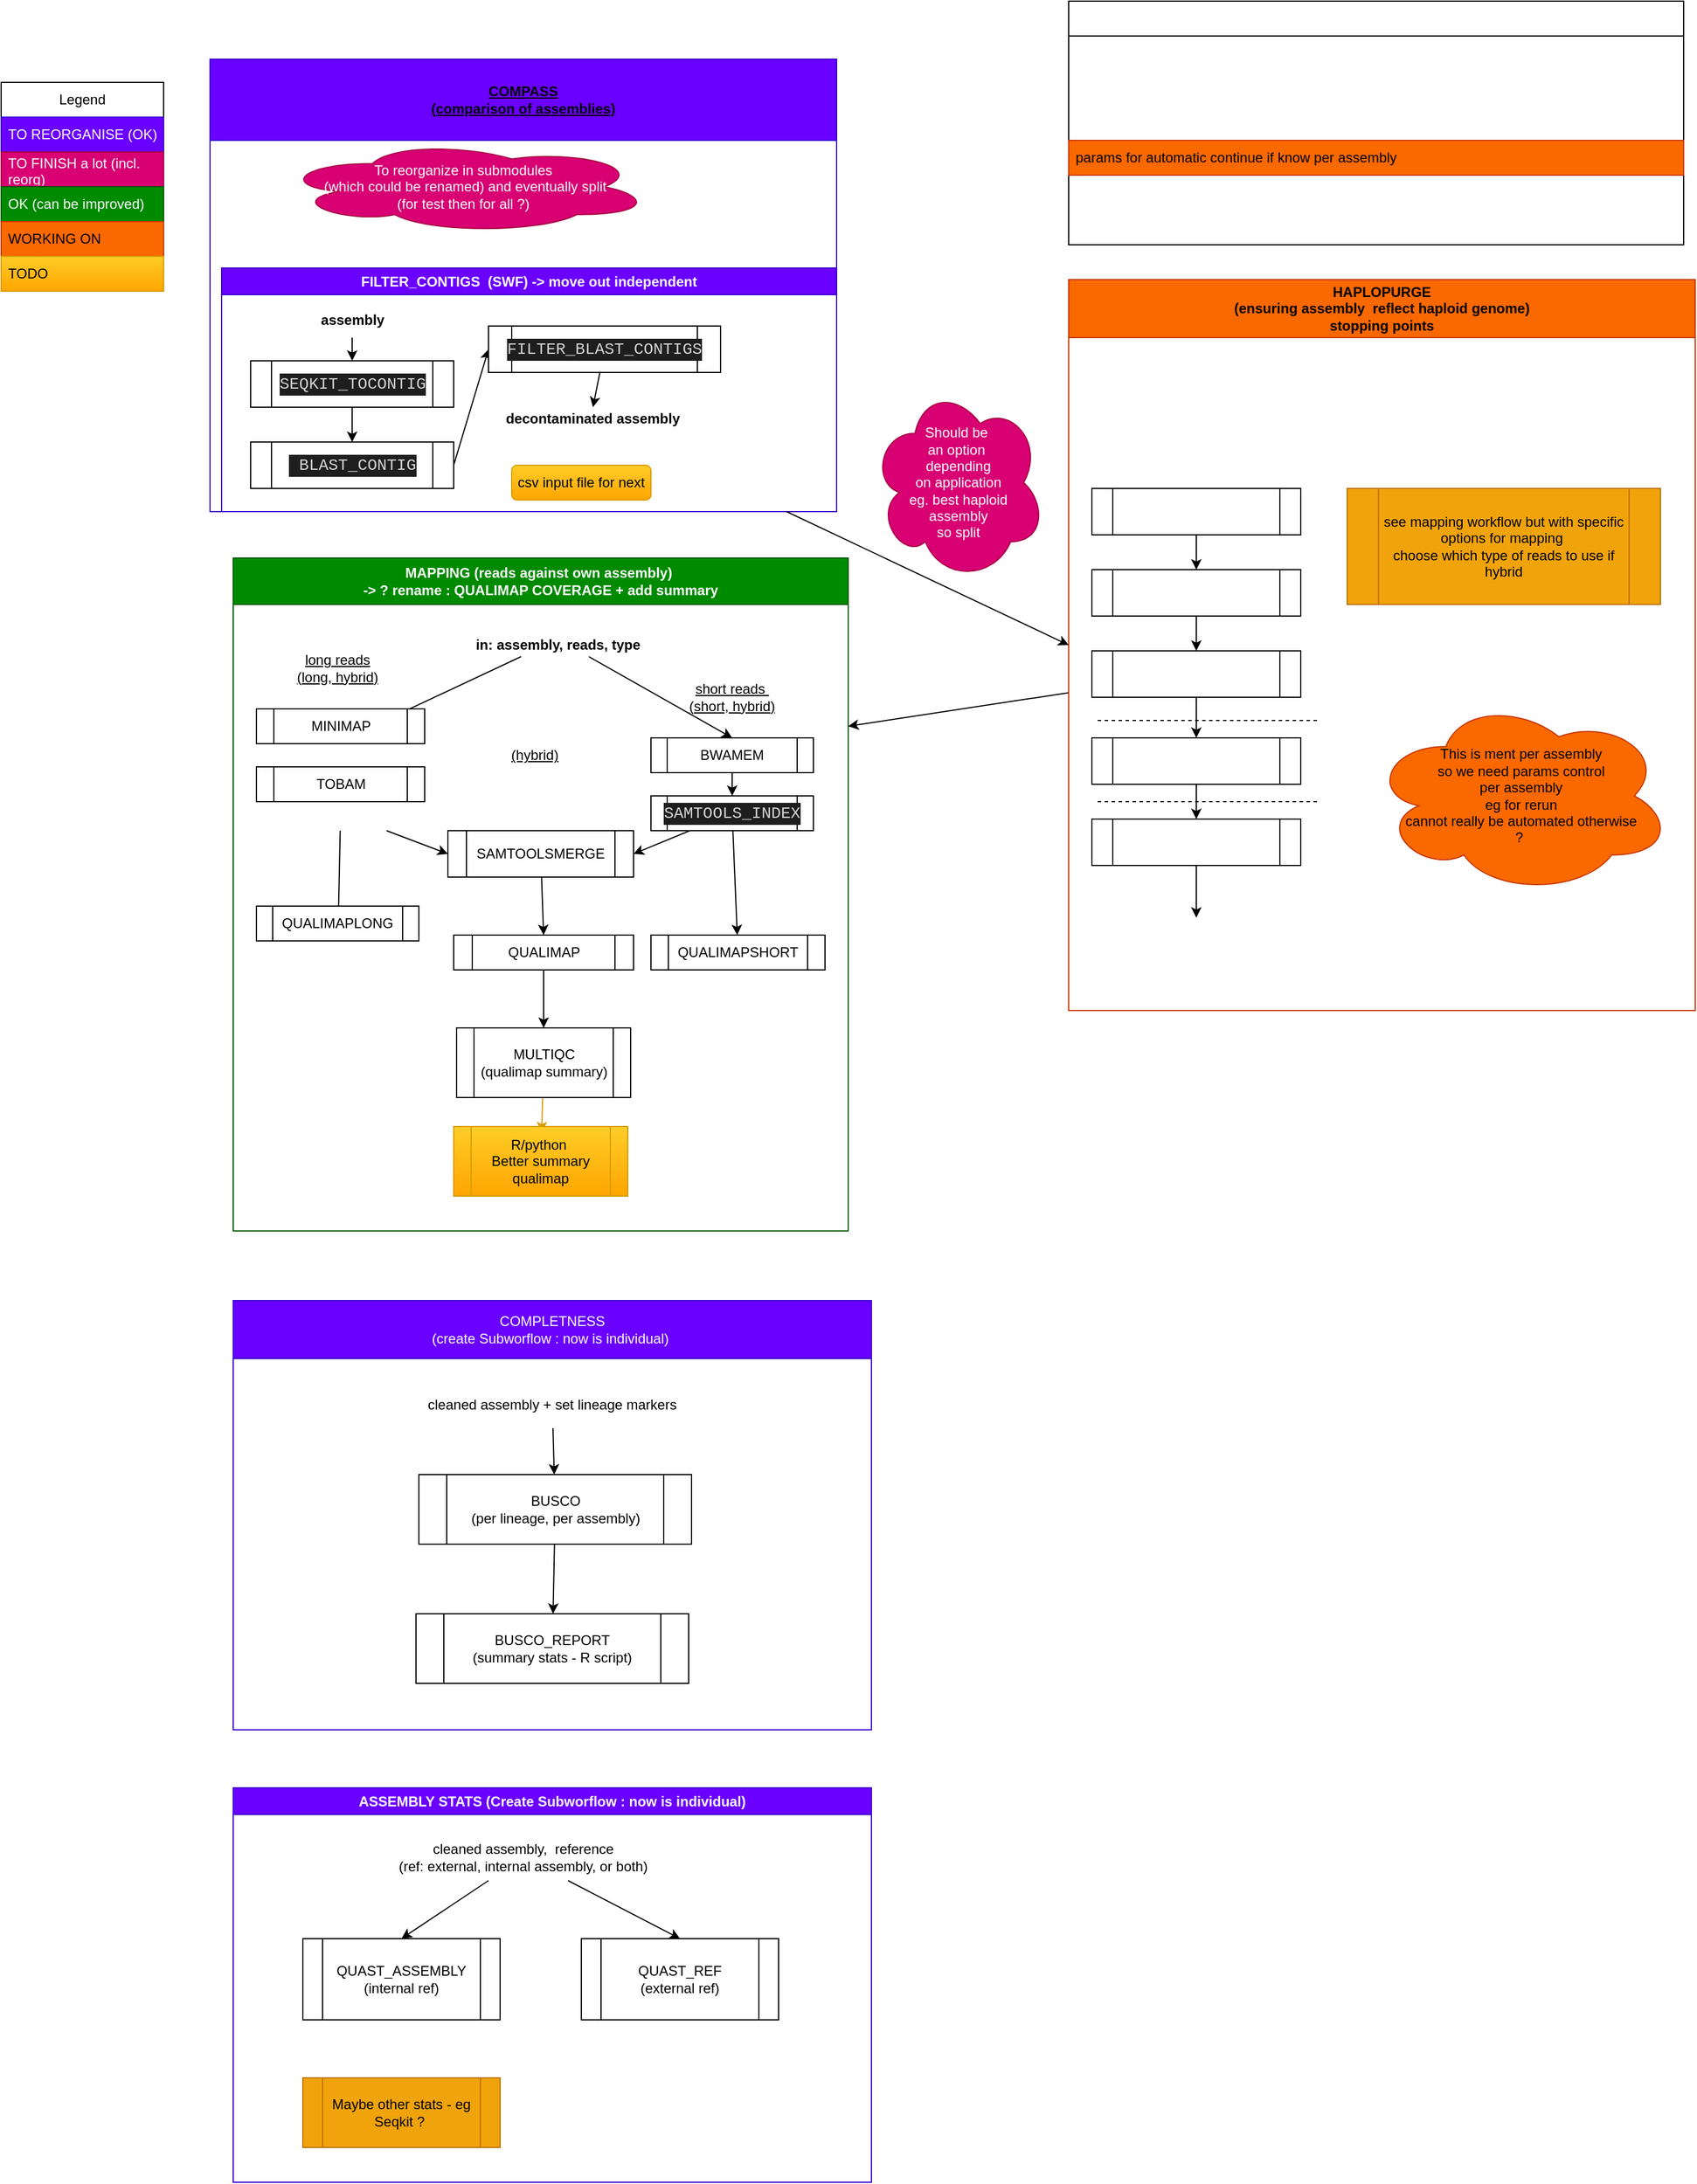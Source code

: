 <mxfile>
    <diagram id="0tsEp725kj-t5oQBbroY" name="old_reorg">
        <mxGraphModel dx="1072" dy="1725" grid="1" gridSize="10" guides="1" tooltips="1" connect="1" arrows="1" fold="1" page="1" pageScale="1" pageWidth="850" pageHeight="1100" math="0" shadow="0">
            <root>
                <mxCell id="0"/>
                <mxCell id="1" parent="0"/>
                <mxCell id="ak6tDQHbcCzLvc6vbsWF-53" value="Legend" style="swimlane;fontStyle=0;childLayout=stackLayout;horizontal=1;startSize=30;horizontalStack=0;resizeParent=1;resizeParentMax=0;resizeLast=0;collapsible=1;marginBottom=0;whiteSpace=wrap;html=1;" parent="1" vertex="1">
                    <mxGeometry x="90" width="140" height="180" as="geometry"/>
                </mxCell>
                <mxCell id="ak6tDQHbcCzLvc6vbsWF-54" value="TO REORGANISE (OK)" style="text;strokeColor=#3700CC;fillColor=#6a00ff;align=left;verticalAlign=middle;spacingLeft=4;spacingRight=4;overflow=hidden;points=[[0,0.5],[1,0.5]];portConstraint=eastwest;rotatable=0;whiteSpace=wrap;html=1;fontColor=#ffffff;" parent="ak6tDQHbcCzLvc6vbsWF-53" vertex="1">
                    <mxGeometry y="30" width="140" height="30" as="geometry"/>
                </mxCell>
                <mxCell id="ak6tDQHbcCzLvc6vbsWF-55" value="TO FINISH a lot (incl. reorg)" style="text;strokeColor=#A50040;fillColor=#d80073;align=left;verticalAlign=middle;spacingLeft=4;spacingRight=4;overflow=hidden;points=[[0,0.5],[1,0.5]];portConstraint=eastwest;rotatable=0;whiteSpace=wrap;html=1;fontColor=#ffffff;" parent="ak6tDQHbcCzLvc6vbsWF-53" vertex="1">
                    <mxGeometry y="60" width="140" height="30" as="geometry"/>
                </mxCell>
                <mxCell id="ak6tDQHbcCzLvc6vbsWF-56" value="OK (can be improved)" style="text;strokeColor=#005700;fillColor=#008a00;align=left;verticalAlign=middle;spacingLeft=4;spacingRight=4;overflow=hidden;points=[[0,0.5],[1,0.5]];portConstraint=eastwest;rotatable=0;whiteSpace=wrap;html=1;fontColor=#ffffff;" parent="ak6tDQHbcCzLvc6vbsWF-53" vertex="1">
                    <mxGeometry y="90" width="140" height="30" as="geometry"/>
                </mxCell>
                <mxCell id="ak6tDQHbcCzLvc6vbsWF-57" value="WORKING ON" style="text;strokeColor=#C73500;fillColor=#fa6800;align=left;verticalAlign=middle;spacingLeft=4;spacingRight=4;overflow=hidden;points=[[0,0.5],[1,0.5]];portConstraint=eastwest;rotatable=0;whiteSpace=wrap;html=1;fontColor=#000000;" parent="ak6tDQHbcCzLvc6vbsWF-53" vertex="1">
                    <mxGeometry y="120" width="140" height="30" as="geometry"/>
                </mxCell>
                <mxCell id="ak6tDQHbcCzLvc6vbsWF-58" value="TODO" style="text;strokeColor=#d79b00;fillColor=#ffcd28;align=left;verticalAlign=middle;spacingLeft=4;spacingRight=4;overflow=hidden;points=[[0,0.5],[1,0.5]];portConstraint=eastwest;rotatable=0;whiteSpace=wrap;html=1;gradientColor=#ffa500;" parent="ak6tDQHbcCzLvc6vbsWF-53" vertex="1">
                    <mxGeometry y="150" width="140" height="30" as="geometry"/>
                </mxCell>
                <mxCell id="ak6tDQHbcCzLvc6vbsWF-59" value="COMPASS&lt;br&gt;(comparison of assemblies)" style="swimlane;whiteSpace=wrap;html=1;fillColor=#6a00ff;fontColor=#000000;strokeColor=#3700CC;startSize=70;fontStyle=5" parent="1" vertex="1">
                    <mxGeometry x="270" y="-20" width="540" height="390" as="geometry"/>
                </mxCell>
                <mxCell id="ak6tDQHbcCzLvc6vbsWF-60" value="FILTER_CONTIGS&amp;nbsp; (SWF) -&amp;gt; move out independent" style="swimlane;whiteSpace=wrap;html=1;fillColor=#6a00ff;fontColor=#ffffff;strokeColor=#3700CC;" parent="ak6tDQHbcCzLvc6vbsWF-59" vertex="1">
                    <mxGeometry x="10" y="180" width="530" height="210" as="geometry"/>
                </mxCell>
                <mxCell id="ak6tDQHbcCzLvc6vbsWF-61" style="edgeStyle=none;html=1;entryX=0;entryY=0.5;entryDx=0;entryDy=0;exitX=1;exitY=0.5;exitDx=0;exitDy=0;" parent="ak6tDQHbcCzLvc6vbsWF-60" source="ak6tDQHbcCzLvc6vbsWF-62" target="ak6tDQHbcCzLvc6vbsWF-66" edge="1">
                    <mxGeometry relative="1" as="geometry">
                        <Array as="points"/>
                    </mxGeometry>
                </mxCell>
                <mxCell id="ak6tDQHbcCzLvc6vbsWF-62" value="&lt;div style=&quot;color: rgb(212, 212, 212); background-color: rgb(30, 30, 30); font-family: Consolas, &amp;quot;Courier New&amp;quot;, monospace; font-size: 14px; line-height: 19px;&quot;&gt;&amp;nbsp;BLAST_CONTIG&lt;/div&gt;" style="shape=process;whiteSpace=wrap;html=1;backgroundOutline=1;" parent="ak6tDQHbcCzLvc6vbsWF-60" vertex="1">
                    <mxGeometry x="25" y="150" width="175" height="40" as="geometry"/>
                </mxCell>
                <mxCell id="ak6tDQHbcCzLvc6vbsWF-63" value="" style="edgeStyle=none;html=1;" parent="ak6tDQHbcCzLvc6vbsWF-60" source="ak6tDQHbcCzLvc6vbsWF-64" target="ak6tDQHbcCzLvc6vbsWF-62" edge="1">
                    <mxGeometry relative="1" as="geometry"/>
                </mxCell>
                <mxCell id="ak6tDQHbcCzLvc6vbsWF-64" value="&lt;div style=&quot;color: rgb(212, 212, 212); background-color: rgb(30, 30, 30); font-family: Consolas, &amp;quot;Courier New&amp;quot;, monospace; font-size: 14px; line-height: 19px;&quot;&gt;SEQKIT_TOCONTIG&lt;/div&gt;" style="shape=process;whiteSpace=wrap;html=1;backgroundOutline=1;" parent="ak6tDQHbcCzLvc6vbsWF-60" vertex="1">
                    <mxGeometry x="25" y="80" width="175" height="40" as="geometry"/>
                </mxCell>
                <mxCell id="ak6tDQHbcCzLvc6vbsWF-65" style="edgeStyle=none;html=1;entryX=0.5;entryY=0;entryDx=0;entryDy=0;" parent="ak6tDQHbcCzLvc6vbsWF-60" source="ak6tDQHbcCzLvc6vbsWF-66" target="ak6tDQHbcCzLvc6vbsWF-67" edge="1">
                    <mxGeometry relative="1" as="geometry"/>
                </mxCell>
                <mxCell id="ak6tDQHbcCzLvc6vbsWF-66" value="&lt;div style=&quot;color: rgb(212, 212, 212); background-color: rgb(30, 30, 30); font-family: Consolas, &amp;quot;Courier New&amp;quot;, monospace; font-size: 14px; line-height: 19px;&quot;&gt;FILTER_BLAST_CONTIGS&lt;/div&gt;" style="shape=process;whiteSpace=wrap;html=1;backgroundOutline=1;" parent="ak6tDQHbcCzLvc6vbsWF-60" vertex="1">
                    <mxGeometry x="230" y="50" width="200" height="40" as="geometry"/>
                </mxCell>
                <mxCell id="ak6tDQHbcCzLvc6vbsWF-67" value="decontaminated assembly" style="text;html=1;strokeColor=none;fillColor=none;align=center;verticalAlign=middle;whiteSpace=wrap;rounded=0;fontStyle=1" parent="ak6tDQHbcCzLvc6vbsWF-60" vertex="1">
                    <mxGeometry x="240" y="120" width="160" height="20" as="geometry"/>
                </mxCell>
                <mxCell id="ak6tDQHbcCzLvc6vbsWF-68" style="edgeStyle=none;html=1;entryX=0.5;entryY=0;entryDx=0;entryDy=0;" parent="ak6tDQHbcCzLvc6vbsWF-60" source="ak6tDQHbcCzLvc6vbsWF-69" target="ak6tDQHbcCzLvc6vbsWF-64" edge="1">
                    <mxGeometry relative="1" as="geometry"/>
                </mxCell>
                <mxCell id="ak6tDQHbcCzLvc6vbsWF-69" value="assembly" style="text;html=1;strokeColor=none;fillColor=none;align=center;verticalAlign=middle;whiteSpace=wrap;rounded=0;fontStyle=1" parent="ak6tDQHbcCzLvc6vbsWF-60" vertex="1">
                    <mxGeometry x="32.5" y="30" width="160" height="30" as="geometry"/>
                </mxCell>
                <mxCell id="ak6tDQHbcCzLvc6vbsWF-70" value="csv input file for next" style="rounded=1;whiteSpace=wrap;html=1;fillColor=#ffcd28;gradientColor=#ffa500;strokeColor=#d79b00;" parent="ak6tDQHbcCzLvc6vbsWF-60" vertex="1">
                    <mxGeometry x="250" y="170" width="120" height="30" as="geometry"/>
                </mxCell>
                <mxCell id="ak6tDQHbcCzLvc6vbsWF-71" value="To reorganize in submodules&amp;nbsp;&lt;br&gt;(which could be renamed) and eventually split&lt;br&gt;(for test then for all ?)&amp;nbsp;" style="ellipse;shape=cloud;whiteSpace=wrap;html=1;fillColor=#d80073;fontColor=#ffffff;strokeColor=#A50040;" parent="ak6tDQHbcCzLvc6vbsWF-59" vertex="1">
                    <mxGeometry x="60" y="70" width="320" height="80" as="geometry"/>
                </mxCell>
                <mxCell id="ak6tDQHbcCzLvc6vbsWF-72" value="MAPPING (reads against own assembly)&amp;nbsp; &lt;br&gt;-&amp;gt; ? rename : QUALIMAP COVERAGE + add summary" style="swimlane;whiteSpace=wrap;html=1;fillColor=#008a00;fontColor=#ffffff;strokeColor=#005700;startSize=40;" parent="1" vertex="1">
                    <mxGeometry x="290" y="410" width="530" height="580" as="geometry"/>
                </mxCell>
                <mxCell id="ak6tDQHbcCzLvc6vbsWF-73" value="" style="edgeStyle=none;html=1;entryX=0.558;entryY=-0.033;entryDx=0;entryDy=0;entryPerimeter=0;" parent="ak6tDQHbcCzLvc6vbsWF-72" edge="1">
                    <mxGeometry relative="1" as="geometry">
                        <mxPoint x="248.023" y="85" as="sourcePoint"/>
                        <mxPoint x="100.91" y="154.01" as="targetPoint"/>
                    </mxGeometry>
                </mxCell>
                <mxCell id="ak6tDQHbcCzLvc6vbsWF-74" style="edgeStyle=none;html=1;entryX=0.5;entryY=0;entryDx=0;entryDy=0;" parent="ak6tDQHbcCzLvc6vbsWF-72" target="ak6tDQHbcCzLvc6vbsWF-84" edge="1">
                    <mxGeometry relative="1" as="geometry">
                        <mxPoint x="306.471" y="85" as="sourcePoint"/>
                    </mxGeometry>
                </mxCell>
                <mxCell id="ak6tDQHbcCzLvc6vbsWF-75" value="in: assembly, reads, type" style="text;html=1;strokeColor=none;fillColor=none;align=center;verticalAlign=middle;whiteSpace=wrap;rounded=0;fontStyle=1" parent="ak6tDQHbcCzLvc6vbsWF-72" vertex="1">
                    <mxGeometry x="200" y="60" width="160" height="30" as="geometry"/>
                </mxCell>
                <mxCell id="ak6tDQHbcCzLvc6vbsWF-76" value="" style="edgeStyle=none;html=1;" parent="ak6tDQHbcCzLvc6vbsWF-72" edge="1">
                    <mxGeometry relative="1" as="geometry">
                        <mxPoint x="92.5" y="185" as="sourcePoint"/>
                        <mxPoint x="92.5" y="205" as="targetPoint"/>
                    </mxGeometry>
                </mxCell>
                <mxCell id="ak6tDQHbcCzLvc6vbsWF-77" value="MINIMAP" style="shape=process;whiteSpace=wrap;html=1;backgroundOutline=1;" parent="ak6tDQHbcCzLvc6vbsWF-72" vertex="1">
                    <mxGeometry x="20" y="130" width="145" height="30" as="geometry"/>
                </mxCell>
                <mxCell id="ak6tDQHbcCzLvc6vbsWF-78" value="long reads &lt;br&gt;(long, hybrid)" style="text;html=1;strokeColor=none;fillColor=none;align=center;verticalAlign=middle;whiteSpace=wrap;rounded=0;fontStyle=4" parent="ak6tDQHbcCzLvc6vbsWF-72" vertex="1">
                    <mxGeometry x="20" y="80" width="140" height="30" as="geometry"/>
                </mxCell>
                <mxCell id="ak6tDQHbcCzLvc6vbsWF-79" value="short reads&amp;nbsp;&lt;br&gt;(short, hybrid)" style="text;html=1;strokeColor=none;fillColor=none;align=center;verticalAlign=middle;whiteSpace=wrap;rounded=0;fontStyle=4" parent="ak6tDQHbcCzLvc6vbsWF-72" vertex="1">
                    <mxGeometry x="370" y="105" width="120" height="30" as="geometry"/>
                </mxCell>
                <mxCell id="ak6tDQHbcCzLvc6vbsWF-80" style="edgeStyle=none;html=1;entryX=0;entryY=0.5;entryDx=0;entryDy=0;" parent="ak6tDQHbcCzLvc6vbsWF-72" target="ak6tDQHbcCzLvc6vbsWF-89" edge="1">
                    <mxGeometry relative="1" as="geometry">
                        <mxPoint x="132.143" y="235" as="sourcePoint"/>
                    </mxGeometry>
                </mxCell>
                <mxCell id="ak6tDQHbcCzLvc6vbsWF-81" style="edgeStyle=none;html=1;" parent="ak6tDQHbcCzLvc6vbsWF-72" edge="1">
                    <mxGeometry relative="1" as="geometry">
                        <mxPoint x="92.188" y="235" as="sourcePoint"/>
                        <mxPoint x="90.312" y="325" as="targetPoint"/>
                    </mxGeometry>
                </mxCell>
                <mxCell id="ak6tDQHbcCzLvc6vbsWF-82" value="TOBAM" style="shape=process;whiteSpace=wrap;html=1;backgroundOutline=1;" parent="ak6tDQHbcCzLvc6vbsWF-72" vertex="1">
                    <mxGeometry x="20" y="180" width="145" height="30" as="geometry"/>
                </mxCell>
                <mxCell id="ak6tDQHbcCzLvc6vbsWF-83" value="" style="edgeStyle=none;html=1;" parent="ak6tDQHbcCzLvc6vbsWF-72" source="ak6tDQHbcCzLvc6vbsWF-84" target="ak6tDQHbcCzLvc6vbsWF-87" edge="1">
                    <mxGeometry relative="1" as="geometry"/>
                </mxCell>
                <mxCell id="ak6tDQHbcCzLvc6vbsWF-84" value="BWAMEM" style="shape=process;whiteSpace=wrap;html=1;backgroundOutline=1;" parent="ak6tDQHbcCzLvc6vbsWF-72" vertex="1">
                    <mxGeometry x="360" y="155" width="140" height="30" as="geometry"/>
                </mxCell>
                <mxCell id="ak6tDQHbcCzLvc6vbsWF-85" style="edgeStyle=none;html=1;entryX=1;entryY=0.5;entryDx=0;entryDy=0;" parent="ak6tDQHbcCzLvc6vbsWF-72" source="ak6tDQHbcCzLvc6vbsWF-87" target="ak6tDQHbcCzLvc6vbsWF-89" edge="1">
                    <mxGeometry relative="1" as="geometry"/>
                </mxCell>
                <mxCell id="ak6tDQHbcCzLvc6vbsWF-86" style="edgeStyle=none;html=1;" parent="ak6tDQHbcCzLvc6vbsWF-72" source="ak6tDQHbcCzLvc6vbsWF-87" edge="1">
                    <mxGeometry relative="1" as="geometry">
                        <mxPoint x="434.375" y="325" as="targetPoint"/>
                    </mxGeometry>
                </mxCell>
                <mxCell id="ak6tDQHbcCzLvc6vbsWF-87" value="&lt;div style=&quot;color: rgb(212, 212, 212); background-color: rgb(30, 30, 30); font-family: Consolas, &amp;quot;Courier New&amp;quot;, monospace; font-size: 14px; line-height: 19px;&quot;&gt;SAMTOOLS_INDEX&lt;/div&gt;" style="shape=process;whiteSpace=wrap;html=1;backgroundOutline=1;" parent="ak6tDQHbcCzLvc6vbsWF-72" vertex="1">
                    <mxGeometry x="360" y="205" width="140" height="30" as="geometry"/>
                </mxCell>
                <mxCell id="ak6tDQHbcCzLvc6vbsWF-88" style="edgeStyle=none;html=1;entryX=0.5;entryY=0;entryDx=0;entryDy=0;" parent="ak6tDQHbcCzLvc6vbsWF-72" source="ak6tDQHbcCzLvc6vbsWF-89" target="ak6tDQHbcCzLvc6vbsWF-93" edge="1">
                    <mxGeometry relative="1" as="geometry"/>
                </mxCell>
                <mxCell id="ak6tDQHbcCzLvc6vbsWF-89" value="SAMTOOLSMERGE" style="shape=process;whiteSpace=wrap;html=1;backgroundOutline=1;" parent="ak6tDQHbcCzLvc6vbsWF-72" vertex="1">
                    <mxGeometry x="185" y="235" width="160" height="40" as="geometry"/>
                </mxCell>
                <mxCell id="ak6tDQHbcCzLvc6vbsWF-90" value="(hybrid)" style="text;html=1;strokeColor=none;fillColor=none;align=center;verticalAlign=middle;whiteSpace=wrap;rounded=0;fontStyle=4" parent="ak6tDQHbcCzLvc6vbsWF-72" vertex="1">
                    <mxGeometry x="190" y="155" width="140" height="30" as="geometry"/>
                </mxCell>
                <mxCell id="ak6tDQHbcCzLvc6vbsWF-91" value="QUALIMAPLONG" style="shape=process;whiteSpace=wrap;html=1;backgroundOutline=1;" parent="ak6tDQHbcCzLvc6vbsWF-72" vertex="1">
                    <mxGeometry x="20" y="300" width="140" height="30" as="geometry"/>
                </mxCell>
                <mxCell id="ak6tDQHbcCzLvc6vbsWF-92" style="edgeStyle=none;html=1;entryX=0.5;entryY=0;entryDx=0;entryDy=0;" parent="ak6tDQHbcCzLvc6vbsWF-72" source="ak6tDQHbcCzLvc6vbsWF-93" target="ak6tDQHbcCzLvc6vbsWF-96" edge="1">
                    <mxGeometry relative="1" as="geometry"/>
                </mxCell>
                <mxCell id="ak6tDQHbcCzLvc6vbsWF-93" value="QUALIMAP" style="shape=process;whiteSpace=wrap;html=1;backgroundOutline=1;" parent="ak6tDQHbcCzLvc6vbsWF-72" vertex="1">
                    <mxGeometry x="190" y="325" width="155" height="30" as="geometry"/>
                </mxCell>
                <mxCell id="ak6tDQHbcCzLvc6vbsWF-94" value="QUALIMAPSHORT" style="shape=process;whiteSpace=wrap;html=1;backgroundOutline=1;" parent="ak6tDQHbcCzLvc6vbsWF-72" vertex="1">
                    <mxGeometry x="360" y="325" width="150" height="30" as="geometry"/>
                </mxCell>
                <mxCell id="ak6tDQHbcCzLvc6vbsWF-95" value="" style="edgeStyle=none;html=1;fillColor=#ffcd28;gradientColor=#ffa500;strokeColor=#d79b00;" parent="ak6tDQHbcCzLvc6vbsWF-72" source="ak6tDQHbcCzLvc6vbsWF-96" edge="1">
                    <mxGeometry relative="1" as="geometry">
                        <mxPoint x="265.833" y="495" as="targetPoint"/>
                    </mxGeometry>
                </mxCell>
                <mxCell id="ak6tDQHbcCzLvc6vbsWF-96" value="MULTIQC&lt;br&gt;(qualimap summary)" style="shape=process;whiteSpace=wrap;html=1;backgroundOutline=1;" parent="ak6tDQHbcCzLvc6vbsWF-72" vertex="1">
                    <mxGeometry x="192.5" y="405" width="150" height="60" as="geometry"/>
                </mxCell>
                <mxCell id="ak6tDQHbcCzLvc6vbsWF-97" value="R/python&amp;nbsp;&lt;br&gt;Better summary qualimap" style="shape=process;whiteSpace=wrap;html=1;backgroundOutline=1;fillColor=#ffcd28;gradientColor=#ffa500;strokeColor=#d79b00;" parent="ak6tDQHbcCzLvc6vbsWF-72" vertex="1">
                    <mxGeometry x="190" y="490" width="150" height="60" as="geometry"/>
                </mxCell>
                <mxCell id="ak6tDQHbcCzLvc6vbsWF-98" value="&lt;span style=&quot;font-weight: 400;&quot;&gt;COMPLETNESS&lt;br&gt;&amp;nbsp;(create Subworflow : now is individual)&amp;nbsp;&amp;nbsp;&lt;/span&gt;" style="swimlane;whiteSpace=wrap;html=1;startSize=50;fillColor=#6a00ff;strokeColor=#3700CC;fontColor=#ffffff;" parent="1" vertex="1">
                    <mxGeometry x="290" y="1050" width="550" height="370" as="geometry"/>
                </mxCell>
                <mxCell id="ak6tDQHbcCzLvc6vbsWF-99" value="" style="edgeStyle=none;html=1;" parent="ak6tDQHbcCzLvc6vbsWF-98" source="ak6tDQHbcCzLvc6vbsWF-100" target="ak6tDQHbcCzLvc6vbsWF-102" edge="1">
                    <mxGeometry relative="1" as="geometry"/>
                </mxCell>
                <mxCell id="ak6tDQHbcCzLvc6vbsWF-100" value="cleaned assembly + set lineage markers" style="text;html=1;strokeColor=none;fillColor=none;align=center;verticalAlign=middle;whiteSpace=wrap;rounded=0;" parent="ak6tDQHbcCzLvc6vbsWF-98" vertex="1">
                    <mxGeometry x="115" y="70" width="320" height="40" as="geometry"/>
                </mxCell>
                <mxCell id="ak6tDQHbcCzLvc6vbsWF-101" value="" style="edgeStyle=none;html=1;" parent="ak6tDQHbcCzLvc6vbsWF-98" source="ak6tDQHbcCzLvc6vbsWF-102" target="ak6tDQHbcCzLvc6vbsWF-103" edge="1">
                    <mxGeometry relative="1" as="geometry"/>
                </mxCell>
                <mxCell id="ak6tDQHbcCzLvc6vbsWF-102" value="BUSCO&lt;br&gt;(per lineage, per assembly)" style="shape=process;whiteSpace=wrap;html=1;backgroundOutline=1;" parent="ak6tDQHbcCzLvc6vbsWF-98" vertex="1">
                    <mxGeometry x="160" y="150" width="235" height="60" as="geometry"/>
                </mxCell>
                <mxCell id="ak6tDQHbcCzLvc6vbsWF-103" value="BUSCO_REPORT&lt;br&gt;(summary stats - R script)" style="shape=process;whiteSpace=wrap;html=1;backgroundOutline=1;" parent="ak6tDQHbcCzLvc6vbsWF-98" vertex="1">
                    <mxGeometry x="157.5" y="270" width="235" height="60" as="geometry"/>
                </mxCell>
                <mxCell id="ak6tDQHbcCzLvc6vbsWF-104" value="ASSEMBLY STATS (Create Subworflow : now is individual)" style="swimlane;whiteSpace=wrap;html=1;fillColor=#6a00ff;fontColor=#ffffff;strokeColor=#3700CC;" parent="1" vertex="1">
                    <mxGeometry x="290" y="1470" width="550" height="340" as="geometry"/>
                </mxCell>
                <mxCell id="ak6tDQHbcCzLvc6vbsWF-105" style="edgeStyle=none;html=1;entryX=0.5;entryY=0;entryDx=0;entryDy=0;" parent="ak6tDQHbcCzLvc6vbsWF-104" source="ak6tDQHbcCzLvc6vbsWF-107" target="ak6tDQHbcCzLvc6vbsWF-108" edge="1">
                    <mxGeometry relative="1" as="geometry"/>
                </mxCell>
                <mxCell id="ak6tDQHbcCzLvc6vbsWF-106" style="edgeStyle=none;html=1;entryX=0.5;entryY=0;entryDx=0;entryDy=0;" parent="ak6tDQHbcCzLvc6vbsWF-104" source="ak6tDQHbcCzLvc6vbsWF-107" target="ak6tDQHbcCzLvc6vbsWF-109" edge="1">
                    <mxGeometry relative="1" as="geometry"/>
                </mxCell>
                <mxCell id="ak6tDQHbcCzLvc6vbsWF-107" value="cleaned assembly,&amp;nbsp; reference &lt;br&gt;(ref: external, internal assembly, or both)" style="text;html=1;strokeColor=none;fillColor=none;align=center;verticalAlign=middle;whiteSpace=wrap;rounded=0;" parent="ak6tDQHbcCzLvc6vbsWF-104" vertex="1">
                    <mxGeometry x="90" y="40" width="320" height="40" as="geometry"/>
                </mxCell>
                <mxCell id="ak6tDQHbcCzLvc6vbsWF-108" value="QUAST_ASSEMBLY&lt;br&gt;(internal ref)" style="shape=process;whiteSpace=wrap;html=1;backgroundOutline=1;" parent="ak6tDQHbcCzLvc6vbsWF-104" vertex="1">
                    <mxGeometry x="60" y="130" width="170" height="70" as="geometry"/>
                </mxCell>
                <mxCell id="ak6tDQHbcCzLvc6vbsWF-109" value="QUAST_REF&lt;br&gt;(external ref)" style="shape=process;whiteSpace=wrap;html=1;backgroundOutline=1;" parent="ak6tDQHbcCzLvc6vbsWF-104" vertex="1">
                    <mxGeometry x="300" y="130" width="170" height="70" as="geometry"/>
                </mxCell>
                <mxCell id="ak6tDQHbcCzLvc6vbsWF-110" value="Maybe other stats - eg Seqkit ?&amp;nbsp;" style="shape=process;whiteSpace=wrap;html=1;backgroundOutline=1;fillColor=#f0a30a;fontColor=#000000;strokeColor=#BD7000;" parent="ak6tDQHbcCzLvc6vbsWF-104" vertex="1">
                    <mxGeometry x="60" y="250" width="170" height="60" as="geometry"/>
                </mxCell>
                <mxCell id="ak6tDQHbcCzLvc6vbsWF-111" style="edgeStyle=none;html=1;entryX=1;entryY=0.25;entryDx=0;entryDy=0;fontColor=#FFFFFF;" parent="1" source="ak6tDQHbcCzLvc6vbsWF-112" target="ak6tDQHbcCzLvc6vbsWF-72" edge="1">
                    <mxGeometry relative="1" as="geometry"/>
                </mxCell>
                <mxCell id="ak6tDQHbcCzLvc6vbsWF-112" value="HAPLOPURGE&lt;br&gt;(ensuring assembly&amp;nbsp; reflect haploid genome)&lt;br&gt;stopping points" style="swimlane;whiteSpace=wrap;html=1;fontColor=#000000;startSize=50;fillColor=#fa6800;strokeColor=#C73500;" parent="1" vertex="1">
                    <mxGeometry x="1010" y="170" width="540" height="630" as="geometry"/>
                </mxCell>
                <mxCell id="ak6tDQHbcCzLvc6vbsWF-113" value="cleaned (deconta) assembly, reads, type ?&lt;br&gt;&amp;nbsp;(or short long)" style="text;html=1;strokeColor=none;fillColor=none;align=center;verticalAlign=middle;whiteSpace=wrap;rounded=0;fontColor=#FFFFFF;" parent="ak6tDQHbcCzLvc6vbsWF-112" vertex="1">
                    <mxGeometry x="140" y="60" width="270" height="30" as="geometry"/>
                </mxCell>
                <mxCell id="ak6tDQHbcCzLvc6vbsWF-114" value="" style="edgeStyle=none;html=1;fontColor=#FFFFFF;" parent="ak6tDQHbcCzLvc6vbsWF-112" source="ak6tDQHbcCzLvc6vbsWF-115" target="ak6tDQHbcCzLvc6vbsWF-121" edge="1">
                    <mxGeometry relative="1" as="geometry"/>
                </mxCell>
                <mxCell id="ak6tDQHbcCzLvc6vbsWF-115" value="HAPLO_MINIMAP" style="shape=process;whiteSpace=wrap;html=1;backgroundOutline=1;fontColor=#FFFFFF;" parent="ak6tDQHbcCzLvc6vbsWF-112" vertex="1">
                    <mxGeometry x="20" y="180" width="180" height="40" as="geometry"/>
                </mxCell>
                <mxCell id="ak6tDQHbcCzLvc6vbsWF-116" value="&lt;u&gt;long reads&lt;br&gt;assembly&lt;br&gt;&lt;/u&gt;" style="text;html=1;strokeColor=none;fillColor=none;align=center;verticalAlign=middle;whiteSpace=wrap;rounded=0;fontColor=#FFFFFF;" parent="ak6tDQHbcCzLvc6vbsWF-112" vertex="1">
                    <mxGeometry x="20" y="130" width="170" height="30" as="geometry"/>
                </mxCell>
                <mxCell id="ak6tDQHbcCzLvc6vbsWF-117" value="&lt;u&gt;short reads&lt;br&gt;&amp;nbsp;assembly&lt;/u&gt;" style="text;html=1;strokeColor=none;fillColor=none;align=center;verticalAlign=middle;whiteSpace=wrap;rounded=0;fontColor=#FFFFFF;" parent="ak6tDQHbcCzLvc6vbsWF-112" vertex="1">
                    <mxGeometry x="360" y="130" width="170" height="30" as="geometry"/>
                </mxCell>
                <mxCell id="ak6tDQHbcCzLvc6vbsWF-118" value="&lt;u&gt;hybrid assembly&lt;/u&gt;" style="text;html=1;strokeColor=none;fillColor=none;align=center;verticalAlign=middle;whiteSpace=wrap;rounded=0;fontColor=#FFFFFF;" parent="ak6tDQHbcCzLvc6vbsWF-112" vertex="1">
                    <mxGeometry x="200" y="130" width="170" height="30" as="geometry"/>
                </mxCell>
                <mxCell id="ak6tDQHbcCzLvc6vbsWF-119" value="see mapping workflow but with specific options for mapping&amp;nbsp;&lt;br&gt;choose which type of reads to use if&lt;br&gt;hybrid" style="shape=process;whiteSpace=wrap;html=1;backgroundOutline=1;fontColor=#000000;fillColor=#f0a30a;strokeColor=#BD7000;" parent="ak6tDQHbcCzLvc6vbsWF-112" vertex="1">
                    <mxGeometry x="240" y="180" width="270" height="100" as="geometry"/>
                </mxCell>
                <mxCell id="ak6tDQHbcCzLvc6vbsWF-120" style="edgeStyle=none;html=1;entryX=0.5;entryY=0;entryDx=0;entryDy=0;fontColor=#FFFFFF;" parent="ak6tDQHbcCzLvc6vbsWF-112" source="ak6tDQHbcCzLvc6vbsWF-121" target="ak6tDQHbcCzLvc6vbsWF-123" edge="1">
                    <mxGeometry relative="1" as="geometry"/>
                </mxCell>
                <mxCell id="ak6tDQHbcCzLvc6vbsWF-121" value="TOBAM" style="shape=process;whiteSpace=wrap;html=1;backgroundOutline=1;fontColor=#FFFFFF;" parent="ak6tDQHbcCzLvc6vbsWF-112" vertex="1">
                    <mxGeometry x="20" y="250" width="180" height="40" as="geometry"/>
                </mxCell>
                <mxCell id="ak6tDQHbcCzLvc6vbsWF-122" style="edgeStyle=none;html=1;entryX=0.5;entryY=0;entryDx=0;entryDy=0;fontColor=#FFFFFF;" parent="ak6tDQHbcCzLvc6vbsWF-112" source="ak6tDQHbcCzLvc6vbsWF-123" target="ak6tDQHbcCzLvc6vbsWF-127" edge="1">
                    <mxGeometry relative="1" as="geometry"/>
                </mxCell>
                <mxCell id="ak6tDQHbcCzLvc6vbsWF-123" value="PURGE_HIST" style="shape=process;whiteSpace=wrap;html=1;backgroundOutline=1;fontColor=#FFFFFF;" parent="ak6tDQHbcCzLvc6vbsWF-112" vertex="1">
                    <mxGeometry x="20" y="320" width="180" height="40" as="geometry"/>
                </mxCell>
                <mxCell id="ak6tDQHbcCzLvc6vbsWF-124" value="" style="endArrow=none;dashed=1;html=1;fontColor=#FFFFFF;" parent="ak6tDQHbcCzLvc6vbsWF-112" edge="1">
                    <mxGeometry width="50" height="50" relative="1" as="geometry">
                        <mxPoint x="25" y="380" as="sourcePoint"/>
                        <mxPoint x="215" y="380" as="targetPoint"/>
                    </mxGeometry>
                </mxCell>
                <mxCell id="ak6tDQHbcCzLvc6vbsWF-125" value="ctrl" style="text;html=1;strokeColor=none;fillColor=none;align=center;verticalAlign=middle;whiteSpace=wrap;rounded=0;fontColor=#FFFFFF;" parent="ak6tDQHbcCzLvc6vbsWF-112" vertex="1">
                    <mxGeometry x="220" y="365" width="60" height="30" as="geometry"/>
                </mxCell>
                <mxCell id="ak6tDQHbcCzLvc6vbsWF-126" style="edgeStyle=none;html=1;entryX=0.5;entryY=0;entryDx=0;entryDy=0;fontColor=#FFFFFF;" parent="ak6tDQHbcCzLvc6vbsWF-112" source="ak6tDQHbcCzLvc6vbsWF-127" target="ak6tDQHbcCzLvc6vbsWF-131" edge="1">
                    <mxGeometry relative="1" as="geometry"/>
                </mxCell>
                <mxCell id="ak6tDQHbcCzLvc6vbsWF-127" value="PURGE_COVERAGE" style="shape=process;whiteSpace=wrap;html=1;backgroundOutline=1;fontColor=#FFFFFF;" parent="ak6tDQHbcCzLvc6vbsWF-112" vertex="1">
                    <mxGeometry x="20" y="395" width="180" height="40" as="geometry"/>
                </mxCell>
                <mxCell id="ak6tDQHbcCzLvc6vbsWF-128" value="" style="endArrow=none;dashed=1;html=1;fontColor=#FFFFFF;" parent="ak6tDQHbcCzLvc6vbsWF-112" edge="1">
                    <mxGeometry width="50" height="50" relative="1" as="geometry">
                        <mxPoint x="25" y="450" as="sourcePoint"/>
                        <mxPoint x="215" y="450" as="targetPoint"/>
                    </mxGeometry>
                </mxCell>
                <mxCell id="ak6tDQHbcCzLvc6vbsWF-129" value="ctrl" style="text;html=1;strokeColor=none;fillColor=none;align=center;verticalAlign=middle;whiteSpace=wrap;rounded=0;fontColor=#FFFFFF;" parent="ak6tDQHbcCzLvc6vbsWF-112" vertex="1">
                    <mxGeometry x="220" y="435" width="60" height="30" as="geometry"/>
                </mxCell>
                <mxCell id="ak6tDQHbcCzLvc6vbsWF-130" style="edgeStyle=none;html=1;fontColor=#FFFFFF;entryX=0.5;entryY=0;entryDx=0;entryDy=0;" parent="ak6tDQHbcCzLvc6vbsWF-112" source="ak6tDQHbcCzLvc6vbsWF-131" target="ak6tDQHbcCzLvc6vbsWF-132" edge="1">
                    <mxGeometry relative="1" as="geometry">
                        <mxPoint x="110" y="545" as="targetPoint"/>
                    </mxGeometry>
                </mxCell>
                <mxCell id="ak6tDQHbcCzLvc6vbsWF-131" value="PURGE_HAPLOTIGS" style="shape=process;whiteSpace=wrap;html=1;backgroundOutline=1;fontColor=#FFFFFF;" parent="ak6tDQHbcCzLvc6vbsWF-112" vertex="1">
                    <mxGeometry x="20" y="465" width="180" height="40" as="geometry"/>
                </mxCell>
                <mxCell id="ak6tDQHbcCzLvc6vbsWF-132" value="HaploSembly&amp;nbsp;&lt;br&gt;(haploid assembly)" style="text;html=1;strokeColor=none;fillColor=none;align=center;verticalAlign=middle;whiteSpace=wrap;rounded=0;fontColor=#FFFFFF;" parent="ak6tDQHbcCzLvc6vbsWF-112" vertex="1">
                    <mxGeometry x="25" y="550" width="170" height="30" as="geometry"/>
                </mxCell>
                <mxCell id="ak6tDQHbcCzLvc6vbsWF-133" value="This is ment per assembly&lt;br&gt;so we need params control &lt;br&gt;per assembly&lt;br&gt;eg for rerun&lt;br&gt;cannot really be automated otherwise&lt;br&gt;?&amp;nbsp;" style="ellipse;shape=cloud;whiteSpace=wrap;html=1;fontColor=#000000;fillColor=#fa6800;strokeColor=#C73500;" parent="ak6tDQHbcCzLvc6vbsWF-112" vertex="1">
                    <mxGeometry x="260" y="360" width="260" height="170" as="geometry"/>
                </mxCell>
                <mxCell id="ak6tDQHbcCzLvc6vbsWF-134" style="edgeStyle=none;html=1;entryX=0;entryY=0.5;entryDx=0;entryDy=0;fontColor=#FFFFFF;" parent="1" source="ak6tDQHbcCzLvc6vbsWF-60" target="ak6tDQHbcCzLvc6vbsWF-112" edge="1">
                    <mxGeometry relative="1" as="geometry"/>
                </mxCell>
                <mxCell id="ak6tDQHbcCzLvc6vbsWF-135" value="Should be&amp;nbsp;&lt;br&gt;an option&amp;nbsp;&lt;br&gt;depending&lt;br&gt;on application&lt;br&gt;eg. best haploid&lt;br&gt;assembly&lt;br&gt;so split" style="ellipse;shape=cloud;whiteSpace=wrap;html=1;fontColor=#ffffff;fillColor=#d80073;strokeColor=#A50040;" parent="1" vertex="1">
                    <mxGeometry x="840" y="260" width="150" height="170" as="geometry"/>
                </mxCell>
                <mxCell id="ak6tDQHbcCzLvc6vbsWF-145" value="input" style="swimlane;fontStyle=0;childLayout=stackLayout;horizontal=1;startSize=30;horizontalStack=0;resizeParent=1;resizeParentMax=0;resizeLast=0;collapsible=1;marginBottom=0;whiteSpace=wrap;html=1;fontColor=#FFFFFF;" parent="1" vertex="1">
                    <mxGeometry x="1010" y="-70" width="530" height="210" as="geometry"/>
                </mxCell>
                <mxCell id="ak6tDQHbcCzLvc6vbsWF-146" value="ID (id of assembly)" style="text;strokeColor=none;fillColor=none;align=left;verticalAlign=middle;spacingLeft=4;spacingRight=4;overflow=hidden;points=[[0,0.5],[1,0.5]];portConstraint=eastwest;rotatable=0;whiteSpace=wrap;html=1;fontColor=#FFFFFF;" parent="ak6tDQHbcCzLvc6vbsWF-145" vertex="1">
                    <mxGeometry y="30" width="530" height="30" as="geometry"/>
                </mxCell>
                <mxCell id="ak6tDQHbcCzLvc6vbsWF-147" value="Long reads" style="text;strokeColor=none;fillColor=none;align=left;verticalAlign=middle;spacingLeft=4;spacingRight=4;overflow=hidden;points=[[0,0.5],[1,0.5]];portConstraint=eastwest;rotatable=0;whiteSpace=wrap;html=1;fontColor=#FFFFFF;" parent="ak6tDQHbcCzLvc6vbsWF-145" vertex="1">
                    <mxGeometry y="60" width="530" height="30" as="geometry"/>
                </mxCell>
                <mxCell id="ak6tDQHbcCzLvc6vbsWF-148" value="R1, R2 (short reads)" style="text;strokeColor=none;fillColor=none;align=left;verticalAlign=middle;spacingLeft=4;spacingRight=4;overflow=hidden;points=[[0,0.5],[1,0.5]];portConstraint=eastwest;rotatable=0;whiteSpace=wrap;html=1;fontColor=#FFFFFF;" parent="ak6tDQHbcCzLvc6vbsWF-145" vertex="1">
                    <mxGeometry y="90" width="530" height="30" as="geometry"/>
                </mxCell>
                <mxCell id="ak6tDQHbcCzLvc6vbsWF-149" value="params for automatic continue if know per assembly&amp;nbsp;" style="text;strokeColor=#C73500;fillColor=#fa6800;align=left;verticalAlign=middle;spacingLeft=4;spacingRight=4;overflow=hidden;points=[[0,0.5],[1,0.5]];portConstraint=eastwest;rotatable=0;whiteSpace=wrap;html=1;fontColor=#000000;" parent="ak6tDQHbcCzLvc6vbsWF-145" vertex="1">
                    <mxGeometry y="120" width="530" height="30" as="geometry"/>
                </mxCell>
                <mxCell id="ak6tDQHbcCzLvc6vbsWF-150" value="type" style="text;strokeColor=none;fillColor=none;align=left;verticalAlign=middle;spacingLeft=4;spacingRight=4;overflow=hidden;points=[[0,0.5],[1,0.5]];portConstraint=eastwest;rotatable=0;whiteSpace=wrap;html=1;fontColor=#FFFFFF;" parent="ak6tDQHbcCzLvc6vbsWF-145" vertex="1">
                    <mxGeometry y="150" width="530" height="30" as="geometry"/>
                </mxCell>
                <mxCell id="ak6tDQHbcCzLvc6vbsWF-151" value="comment" style="text;strokeColor=none;fillColor=none;align=left;verticalAlign=middle;spacingLeft=4;spacingRight=4;overflow=hidden;points=[[0,0.5],[1,0.5]];portConstraint=eastwest;rotatable=0;whiteSpace=wrap;html=1;fontColor=#FFFFFF;" parent="ak6tDQHbcCzLvc6vbsWF-145" vertex="1">
                    <mxGeometry y="180" width="530" height="30" as="geometry"/>
                </mxCell>
            </root>
        </mxGraphModel>
    </diagram>
</mxfile>